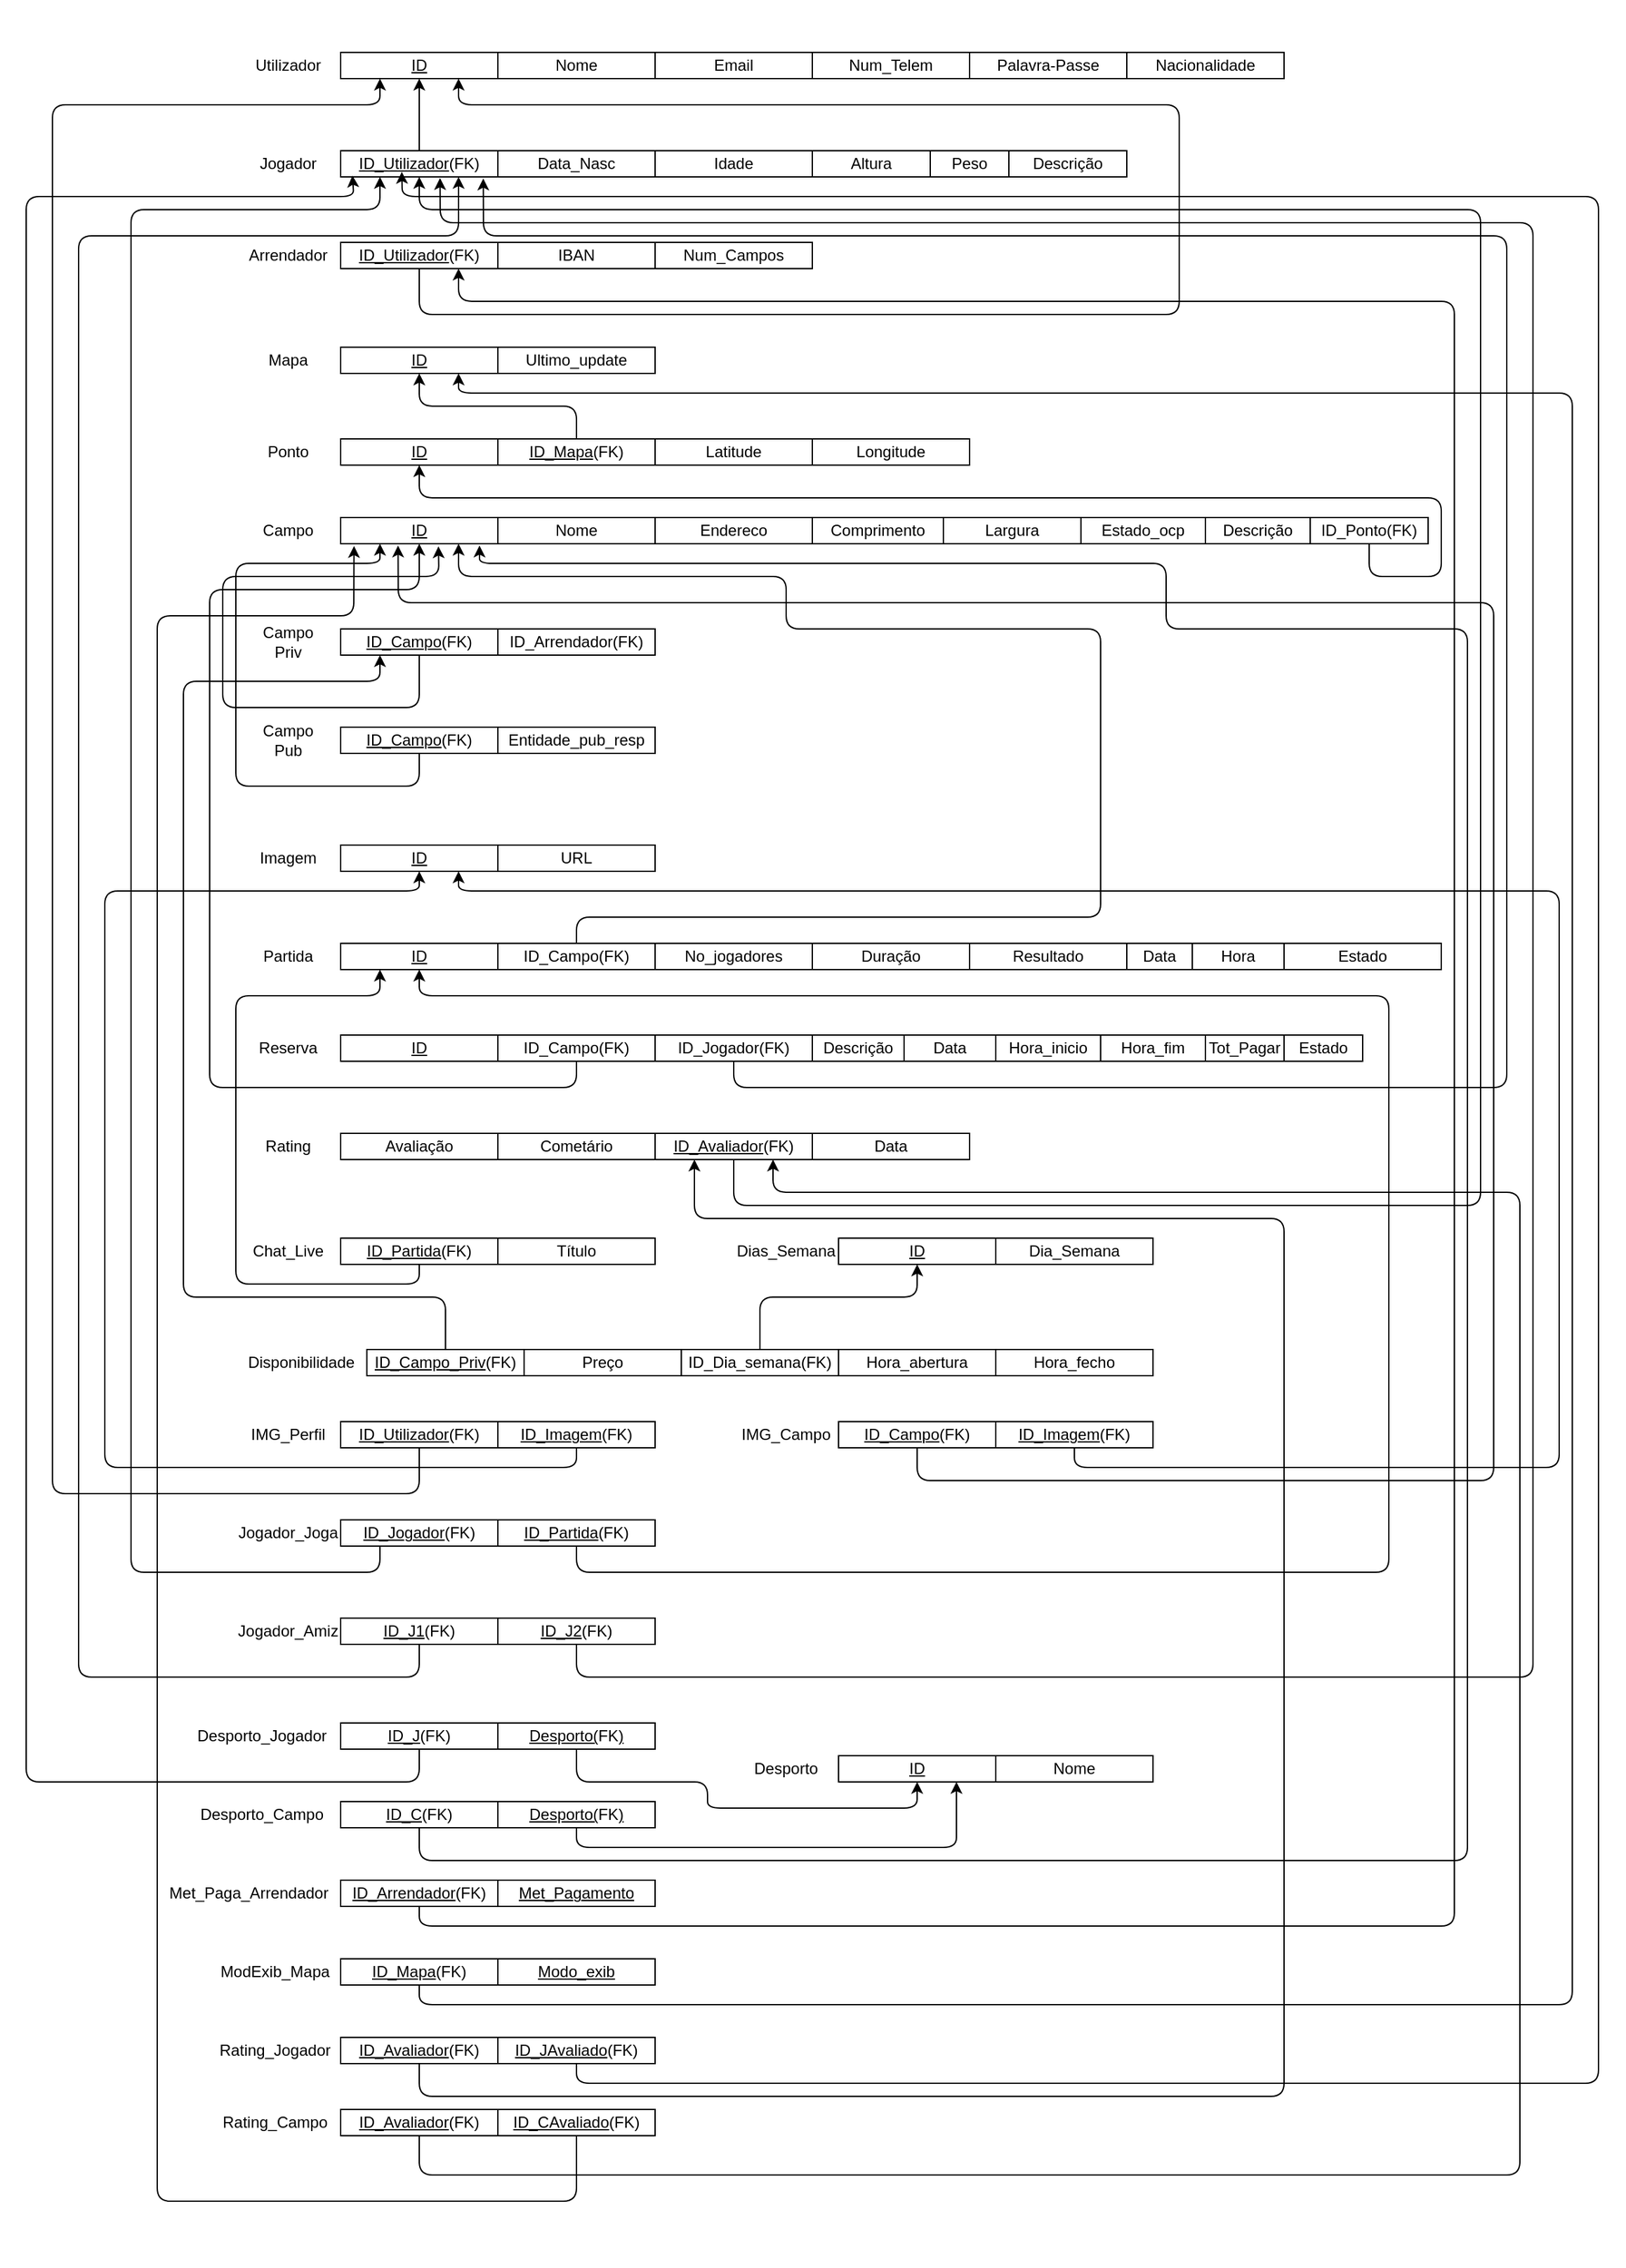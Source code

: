 <mxfile>
    <diagram id="jbAyWPN1_vUW8dfXuM_f" name="Page-1">
        <mxGraphModel dx="1309" dy="466" grid="1" gridSize="10" guides="1" tooltips="1" connect="1" arrows="1" fold="1" page="1" pageScale="1" pageWidth="850" pageHeight="1100" math="0" shadow="0">
            <root>
                <mxCell id="0"/>
                <mxCell id="1" parent="0"/>
                <mxCell id="243" value="" style="rounded=0;whiteSpace=wrap;html=1;shadow=0;strokeColor=none;" parent="1" vertex="1">
                    <mxGeometry x="-180" width="1240" height="1730" as="geometry"/>
                </mxCell>
                <mxCell id="3" value="&lt;u&gt;ID&lt;/u&gt;" style="rounded=0;whiteSpace=wrap;html=1;" parent="1" vertex="1">
                    <mxGeometry x="80" y="40" width="120" height="20" as="geometry"/>
                </mxCell>
                <mxCell id="4" value="Nome" style="rounded=0;whiteSpace=wrap;html=1;" parent="1" vertex="1">
                    <mxGeometry x="200" y="40" width="120" height="20" as="geometry"/>
                </mxCell>
                <mxCell id="5" value="Email" style="rounded=0;whiteSpace=wrap;html=1;" parent="1" vertex="1">
                    <mxGeometry x="320" y="40" width="120" height="20" as="geometry"/>
                </mxCell>
                <mxCell id="6" value="Num_Telem" style="rounded=0;whiteSpace=wrap;html=1;" parent="1" vertex="1">
                    <mxGeometry x="440" y="40" width="120" height="20" as="geometry"/>
                </mxCell>
                <mxCell id="7" value="Palavra-Passe" style="rounded=0;whiteSpace=wrap;html=1;" parent="1" vertex="1">
                    <mxGeometry x="560" y="40" width="120" height="20" as="geometry"/>
                </mxCell>
                <mxCell id="8" value="Nacionalidade" style="rounded=0;whiteSpace=wrap;html=1;" parent="1" vertex="1">
                    <mxGeometry x="680" y="40" width="120" height="20" as="geometry"/>
                </mxCell>
                <mxCell id="9" value="Utilizador" style="text;html=1;align=center;verticalAlign=middle;whiteSpace=wrap;rounded=0;" parent="1" vertex="1">
                    <mxGeometry x="10" y="35" width="60" height="30" as="geometry"/>
                </mxCell>
                <mxCell id="141" style="edgeStyle=none;html=1;exitX=0.5;exitY=1;exitDx=0;exitDy=0;entryX=0.5;entryY=1;entryDx=0;entryDy=0;" parent="1" source="10" target="3" edge="1">
                    <mxGeometry relative="1" as="geometry"/>
                </mxCell>
                <mxCell id="10" value="&lt;u&gt;ID_Utilizador&lt;/u&gt;(FK)" style="rounded=0;whiteSpace=wrap;html=1;" parent="1" vertex="1">
                    <mxGeometry x="80" y="115" width="120" height="20" as="geometry"/>
                </mxCell>
                <mxCell id="11" value="Idade" style="rounded=0;whiteSpace=wrap;html=1;" parent="1" vertex="1">
                    <mxGeometry x="320" y="115" width="120" height="20" as="geometry"/>
                </mxCell>
                <mxCell id="13" value="Descrição" style="rounded=0;whiteSpace=wrap;html=1;" parent="1" vertex="1">
                    <mxGeometry x="590" y="115" width="90" height="20" as="geometry"/>
                </mxCell>
                <mxCell id="16" value="Jogador" style="text;html=1;align=center;verticalAlign=middle;whiteSpace=wrap;rounded=0;" parent="1" vertex="1">
                    <mxGeometry x="10" y="110" width="60" height="30" as="geometry"/>
                </mxCell>
                <mxCell id="142" style="edgeStyle=none;html=1;exitX=0.5;exitY=1;exitDx=0;exitDy=0;entryX=0.75;entryY=1;entryDx=0;entryDy=0;" parent="1" source="24" target="3" edge="1">
                    <mxGeometry relative="1" as="geometry">
                        <Array as="points">
                            <mxPoint x="140" y="240"/>
                            <mxPoint x="720" y="240"/>
                            <mxPoint x="720" y="80"/>
                            <mxPoint x="170" y="80"/>
                        </Array>
                    </mxGeometry>
                </mxCell>
                <mxCell id="24" value="&lt;u&gt;ID_Utilizador&lt;/u&gt;(FK)" style="rounded=0;whiteSpace=wrap;html=1;" parent="1" vertex="1">
                    <mxGeometry x="80" y="185" width="120" height="20" as="geometry"/>
                </mxCell>
                <mxCell id="25" value="IBAN" style="rounded=0;whiteSpace=wrap;html=1;" parent="1" vertex="1">
                    <mxGeometry x="200" y="185" width="120" height="20" as="geometry"/>
                </mxCell>
                <mxCell id="26" value="Num_Campos" style="rounded=0;whiteSpace=wrap;html=1;" parent="1" vertex="1">
                    <mxGeometry x="320" y="185" width="120" height="20" as="geometry"/>
                </mxCell>
                <mxCell id="30" value="Arrendador" style="text;html=1;align=center;verticalAlign=middle;whiteSpace=wrap;rounded=0;" parent="1" vertex="1">
                    <mxGeometry x="10" y="180" width="60" height="30" as="geometry"/>
                </mxCell>
                <mxCell id="38" value="&lt;u&gt;ID&lt;/u&gt;" style="rounded=0;whiteSpace=wrap;html=1;" parent="1" vertex="1">
                    <mxGeometry x="80" y="395" width="120" height="20" as="geometry"/>
                </mxCell>
                <mxCell id="39" value="ID_Ponto" style="rounded=0;whiteSpace=wrap;html=1;" parent="1" vertex="1">
                    <mxGeometry x="200" y="395" width="120" height="20" as="geometry"/>
                </mxCell>
                <mxCell id="40" value="Comprimento" style="rounded=0;whiteSpace=wrap;html=1;" parent="1" vertex="1">
                    <mxGeometry x="440" y="395" width="100" height="20" as="geometry"/>
                </mxCell>
                <mxCell id="41" value="Endereco" style="rounded=0;whiteSpace=wrap;html=1;" parent="1" vertex="1">
                    <mxGeometry x="320" y="395" width="120" height="20" as="geometry"/>
                </mxCell>
                <mxCell id="52" value="&lt;u&gt;ID_Campo&lt;/u&gt;(FK)" style="rounded=0;whiteSpace=wrap;html=1;" parent="1" vertex="1">
                    <mxGeometry x="80" y="480" width="120" height="20" as="geometry"/>
                </mxCell>
                <mxCell id="53" value="ID_Arrendador(FK)" style="rounded=0;whiteSpace=wrap;html=1;" parent="1" vertex="1">
                    <mxGeometry x="200" y="480" width="120" height="20" as="geometry"/>
                </mxCell>
                <mxCell id="58" value="Campo Priv" style="text;html=1;align=center;verticalAlign=middle;whiteSpace=wrap;rounded=0;" parent="1" vertex="1">
                    <mxGeometry x="10" y="475" width="60" height="30" as="geometry"/>
                </mxCell>
                <mxCell id="154" style="edgeStyle=none;html=1;exitX=0.5;exitY=1;exitDx=0;exitDy=0;entryX=0.25;entryY=1;entryDx=0;entryDy=0;" parent="1" source="59" target="132" edge="1">
                    <mxGeometry relative="1" as="geometry">
                        <Array as="points">
                            <mxPoint x="140" y="600"/>
                            <mxPoint y="600"/>
                            <mxPoint y="430"/>
                            <mxPoint x="110" y="430"/>
                        </Array>
                    </mxGeometry>
                </mxCell>
                <mxCell id="59" value="&lt;u&gt;ID_Campo&lt;/u&gt;&lt;span style=&quot;color: rgb(0, 0, 0);&quot;&gt;(FK)&lt;/span&gt;" style="rounded=0;whiteSpace=wrap;html=1;" parent="1" vertex="1">
                    <mxGeometry x="80" y="555" width="120" height="20" as="geometry"/>
                </mxCell>
                <mxCell id="60" value="Entidade_pub_resp" style="rounded=0;whiteSpace=wrap;html=1;" parent="1" vertex="1">
                    <mxGeometry x="200" y="555" width="120" height="20" as="geometry"/>
                </mxCell>
                <mxCell id="65" value="Campo Pub" style="text;html=1;align=center;verticalAlign=middle;whiteSpace=wrap;rounded=0;" parent="1" vertex="1">
                    <mxGeometry x="10" y="550" width="60" height="30" as="geometry"/>
                </mxCell>
                <mxCell id="66" value="&lt;u&gt;ID&lt;/u&gt;" style="rounded=0;whiteSpace=wrap;html=1;" parent="1" vertex="1">
                    <mxGeometry x="80" y="645" width="120" height="20" as="geometry"/>
                </mxCell>
                <mxCell id="72" value="Imagem" style="text;html=1;align=center;verticalAlign=middle;whiteSpace=wrap;rounded=0;" parent="1" vertex="1">
                    <mxGeometry x="10" y="640" width="60" height="30" as="geometry"/>
                </mxCell>
                <mxCell id="73" value="&lt;u&gt;ID&lt;/u&gt;" style="rounded=0;whiteSpace=wrap;html=1;" parent="1" vertex="1">
                    <mxGeometry x="80" y="720" width="120" height="20" as="geometry"/>
                </mxCell>
                <mxCell id="152" style="edgeStyle=none;html=1;exitX=0.5;exitY=0;exitDx=0;exitDy=0;entryX=0.75;entryY=1;entryDx=0;entryDy=0;" parent="1" source="74" target="132" edge="1">
                    <mxGeometry relative="1" as="geometry">
                        <Array as="points">
                            <mxPoint x="260" y="700"/>
                            <mxPoint x="660" y="700"/>
                            <mxPoint x="660" y="480"/>
                            <mxPoint x="420" y="480"/>
                            <mxPoint x="420" y="440"/>
                            <mxPoint x="170" y="440"/>
                        </Array>
                    </mxGeometry>
                </mxCell>
                <mxCell id="74" value="ID_Campo(FK)" style="rounded=0;whiteSpace=wrap;html=1;" parent="1" vertex="1">
                    <mxGeometry x="200" y="720" width="120" height="20" as="geometry"/>
                </mxCell>
                <mxCell id="75" value="No_jogadores" style="rounded=0;whiteSpace=wrap;html=1;" parent="1" vertex="1">
                    <mxGeometry x="320" y="720" width="120" height="20" as="geometry"/>
                </mxCell>
                <mxCell id="76" value="Duração" style="rounded=0;whiteSpace=wrap;html=1;" parent="1" vertex="1">
                    <mxGeometry x="440" y="720" width="120" height="20" as="geometry"/>
                </mxCell>
                <mxCell id="77" value="Resultado" style="rounded=0;whiteSpace=wrap;html=1;" parent="1" vertex="1">
                    <mxGeometry x="560" y="720" width="120" height="20" as="geometry"/>
                </mxCell>
                <mxCell id="78" value="Data" style="rounded=0;whiteSpace=wrap;html=1;" parent="1" vertex="1">
                    <mxGeometry x="680" y="720" width="50" height="20" as="geometry"/>
                </mxCell>
                <mxCell id="79" value="Partida" style="text;html=1;align=center;verticalAlign=middle;whiteSpace=wrap;rounded=0;" parent="1" vertex="1">
                    <mxGeometry x="10" y="715" width="60" height="30" as="geometry"/>
                </mxCell>
                <mxCell id="80" value="&lt;u&gt;ID&lt;/u&gt;" style="rounded=0;whiteSpace=wrap;html=1;" parent="1" vertex="1">
                    <mxGeometry x="80" y="790" width="120" height="20" as="geometry"/>
                </mxCell>
                <mxCell id="150" style="edgeStyle=none;html=1;exitX=0.5;exitY=1;exitDx=0;exitDy=0;entryX=0.5;entryY=1;entryDx=0;entryDy=0;" parent="1" source="81" target="132" edge="1">
                    <mxGeometry relative="1" as="geometry">
                        <Array as="points">
                            <mxPoint x="260" y="830"/>
                            <mxPoint x="-20" y="830"/>
                            <mxPoint x="-20" y="450"/>
                            <mxPoint x="140" y="450"/>
                        </Array>
                    </mxGeometry>
                </mxCell>
                <mxCell id="81" value="ID_Campo(FK)" style="rounded=0;whiteSpace=wrap;html=1;" parent="1" vertex="1">
                    <mxGeometry x="200" y="790" width="120" height="20" as="geometry"/>
                </mxCell>
                <mxCell id="151" style="edgeStyle=none;html=1;exitX=0.5;exitY=1;exitDx=0;exitDy=0;entryX=0.907;entryY=1.061;entryDx=0;entryDy=0;entryPerimeter=0;" parent="1" source="82" target="10" edge="1">
                    <mxGeometry relative="1" as="geometry">
                        <Array as="points">
                            <mxPoint x="380" y="830"/>
                            <mxPoint x="970" y="830"/>
                            <mxPoint x="970" y="180"/>
                            <mxPoint x="189" y="180"/>
                        </Array>
                    </mxGeometry>
                </mxCell>
                <mxCell id="82" value="ID_Jogador(FK)" style="rounded=0;whiteSpace=wrap;html=1;" parent="1" vertex="1">
                    <mxGeometry x="320" y="790" width="120" height="20" as="geometry"/>
                </mxCell>
                <mxCell id="83" value="Descrição" style="rounded=0;whiteSpace=wrap;html=1;" parent="1" vertex="1">
                    <mxGeometry x="440" y="790" width="70" height="20" as="geometry"/>
                </mxCell>
                <mxCell id="84" value="Data" style="rounded=0;whiteSpace=wrap;html=1;" parent="1" vertex="1">
                    <mxGeometry x="510" y="790" width="70" height="20" as="geometry"/>
                </mxCell>
                <mxCell id="85" value="Hora_abertura" style="rounded=0;whiteSpace=wrap;html=1;" parent="1" vertex="1">
                    <mxGeometry x="460" y="1030" width="120" height="20" as="geometry"/>
                </mxCell>
                <mxCell id="86" value="Reserva" style="text;html=1;align=center;verticalAlign=middle;whiteSpace=wrap;rounded=0;" parent="1" vertex="1">
                    <mxGeometry x="10" y="785" width="60" height="30" as="geometry"/>
                </mxCell>
                <mxCell id="87" value="Avaliação" style="rounded=0;whiteSpace=wrap;html=1;" parent="1" vertex="1">
                    <mxGeometry x="80" y="865" width="120" height="20" as="geometry"/>
                </mxCell>
                <mxCell id="88" value="Cometário" style="rounded=0;whiteSpace=wrap;html=1;" parent="1" vertex="1">
                    <mxGeometry x="200" y="865" width="120" height="20" as="geometry"/>
                </mxCell>
                <mxCell id="93" value="Rating" style="text;html=1;align=center;verticalAlign=middle;whiteSpace=wrap;rounded=0;" parent="1" vertex="1">
                    <mxGeometry x="10" y="860" width="60" height="30" as="geometry"/>
                </mxCell>
                <mxCell id="146" style="edgeStyle=none;html=1;exitX=0.5;exitY=1;exitDx=0;exitDy=0;entryX=0.25;entryY=1;entryDx=0;entryDy=0;" parent="1" source="94" target="52" edge="1">
                    <mxGeometry relative="1" as="geometry">
                        <Array as="points">
                            <mxPoint x="160" y="990"/>
                            <mxPoint x="-40" y="990"/>
                            <mxPoint x="-40" y="520"/>
                            <mxPoint x="110" y="520"/>
                        </Array>
                    </mxGeometry>
                </mxCell>
                <mxCell id="94" value="&lt;u&gt;ID_Campo_Priv&lt;/u&gt;(FK)" style="rounded=0;whiteSpace=wrap;html=1;" parent="1" vertex="1">
                    <mxGeometry x="100" y="1030" width="120" height="20" as="geometry"/>
                </mxCell>
                <mxCell id="95" value="Preço" style="rounded=0;whiteSpace=wrap;html=1;" parent="1" vertex="1">
                    <mxGeometry x="220" y="1030" width="120" height="20" as="geometry"/>
                </mxCell>
                <mxCell id="100" value="Disponibilidade" style="text;html=1;align=center;verticalAlign=middle;whiteSpace=wrap;rounded=0;" parent="1" vertex="1">
                    <mxGeometry x="20" y="1025" width="60" height="30" as="geometry"/>
                </mxCell>
                <mxCell id="145" style="edgeStyle=none;html=1;exitX=0.5;exitY=1;exitDx=0;exitDy=0;entryX=0.25;entryY=1;entryDx=0;entryDy=0;" parent="1" source="101" target="73" edge="1">
                    <mxGeometry relative="1" as="geometry">
                        <Array as="points">
                            <mxPoint x="140" y="980"/>
                            <mxPoint y="980"/>
                            <mxPoint y="760"/>
                            <mxPoint x="110" y="760"/>
                        </Array>
                    </mxGeometry>
                </mxCell>
                <mxCell id="101" value="&lt;u&gt;ID_Partida&lt;/u&gt;(FK)" style="rounded=0;whiteSpace=wrap;html=1;" parent="1" vertex="1">
                    <mxGeometry x="80" y="945" width="120" height="20" as="geometry"/>
                </mxCell>
                <mxCell id="102" value="Título" style="rounded=0;whiteSpace=wrap;html=1;" parent="1" vertex="1">
                    <mxGeometry x="200" y="945" width="120" height="20" as="geometry"/>
                </mxCell>
                <mxCell id="107" value="Chat_Live" style="text;html=1;align=center;verticalAlign=middle;whiteSpace=wrap;rounded=0;" parent="1" vertex="1">
                    <mxGeometry x="10" y="940" width="60" height="30" as="geometry"/>
                </mxCell>
                <mxCell id="224" style="edgeStyle=none;html=1;exitX=0.5;exitY=1;exitDx=0;exitDy=0;entryX=0.25;entryY=1;entryDx=0;entryDy=0;" parent="1" source="108" target="3" edge="1">
                    <mxGeometry relative="1" as="geometry">
                        <Array as="points">
                            <mxPoint x="140" y="1140"/>
                            <mxPoint x="-140" y="1140"/>
                            <mxPoint x="-140" y="710"/>
                            <mxPoint x="-140" y="80"/>
                            <mxPoint x="110" y="80"/>
                        </Array>
                    </mxGeometry>
                </mxCell>
                <mxCell id="108" value="&lt;u&gt;ID_Utilizador&lt;/u&gt;(FK)" style="rounded=0;whiteSpace=wrap;html=1;" parent="1" vertex="1">
                    <mxGeometry x="80" y="1085" width="120" height="20" as="geometry"/>
                </mxCell>
                <mxCell id="153" style="edgeStyle=none;html=1;exitX=0.5;exitY=1;exitDx=0;exitDy=0;entryX=0.5;entryY=1;entryDx=0;entryDy=0;" parent="1" source="109" target="66" edge="1">
                    <mxGeometry relative="1" as="geometry">
                        <Array as="points">
                            <mxPoint x="260" y="1120"/>
                            <mxPoint x="-100" y="1120"/>
                            <mxPoint x="-100" y="680"/>
                            <mxPoint x="140" y="680"/>
                        </Array>
                    </mxGeometry>
                </mxCell>
                <mxCell id="109" value="&lt;u&gt;ID_Imagem&lt;/u&gt;(FK)" style="rounded=0;whiteSpace=wrap;html=1;" parent="1" vertex="1">
                    <mxGeometry x="200" y="1085" width="120" height="20" as="geometry"/>
                </mxCell>
                <mxCell id="114" value="IMG_Perfil" style="text;html=1;align=center;verticalAlign=middle;whiteSpace=wrap;rounded=0;" parent="1" vertex="1">
                    <mxGeometry x="10" y="1080" width="60" height="30" as="geometry"/>
                </mxCell>
                <mxCell id="139" style="edgeStyle=none;html=1;exitX=0.25;exitY=1;exitDx=0;exitDy=0;entryX=0.25;entryY=1;entryDx=0;entryDy=0;" parent="1" source="115" target="10" edge="1">
                    <mxGeometry relative="1" as="geometry">
                        <Array as="points">
                            <mxPoint x="110" y="1200"/>
                            <mxPoint x="-80" y="1200"/>
                            <mxPoint x="-80" y="160"/>
                            <mxPoint x="110" y="160"/>
                        </Array>
                    </mxGeometry>
                </mxCell>
                <mxCell id="115" value="&lt;u&gt;ID_Jogador&lt;/u&gt;(FK)" style="rounded=0;whiteSpace=wrap;html=1;" parent="1" vertex="1">
                    <mxGeometry x="80" y="1160" width="120" height="20" as="geometry"/>
                </mxCell>
                <mxCell id="140" style="edgeStyle=none;html=1;exitX=0.5;exitY=1;exitDx=0;exitDy=0;entryX=0.5;entryY=1;entryDx=0;entryDy=0;" parent="1" source="116" target="73" edge="1">
                    <mxGeometry relative="1" as="geometry">
                        <Array as="points">
                            <mxPoint x="260" y="1200"/>
                            <mxPoint x="880" y="1200"/>
                            <mxPoint x="880" y="760"/>
                            <mxPoint x="140" y="760"/>
                        </Array>
                    </mxGeometry>
                </mxCell>
                <mxCell id="116" value="&lt;u&gt;ID_Partida&lt;/u&gt;(FK)" style="rounded=0;whiteSpace=wrap;html=1;" parent="1" vertex="1">
                    <mxGeometry x="200" y="1160" width="120" height="20" as="geometry"/>
                </mxCell>
                <mxCell id="121" value="Jogador_Joga" style="text;html=1;align=center;verticalAlign=middle;whiteSpace=wrap;rounded=0;" parent="1" vertex="1">
                    <mxGeometry x="10" y="1155" width="60" height="30" as="geometry"/>
                </mxCell>
                <mxCell id="132" value="&lt;u&gt;ID&lt;/u&gt;" style="rounded=0;whiteSpace=wrap;html=1;" parent="1" vertex="1">
                    <mxGeometry x="80" y="395" width="120" height="20" as="geometry"/>
                </mxCell>
                <mxCell id="133" value="Nome" style="rounded=0;whiteSpace=wrap;html=1;" parent="1" vertex="1">
                    <mxGeometry x="200" y="395" width="120" height="20" as="geometry"/>
                </mxCell>
                <mxCell id="164" style="edgeStyle=none;html=1;exitX=0.5;exitY=1;exitDx=0;exitDy=0;entryX=0.5;entryY=1;entryDx=0;entryDy=0;" parent="1" source="166" target="160" edge="1">
                    <mxGeometry relative="1" as="geometry">
                        <Array as="points">
                            <mxPoint x="865" y="440"/>
                            <mxPoint x="920" y="440"/>
                            <mxPoint x="920" y="380"/>
                            <mxPoint x="820" y="380"/>
                            <mxPoint x="140" y="380"/>
                        </Array>
                    </mxGeometry>
                </mxCell>
                <mxCell id="135" value="Estado_ocp" style="rounded=0;whiteSpace=wrap;html=1;" parent="1" vertex="1">
                    <mxGeometry x="645" y="395" width="95" height="20" as="geometry"/>
                </mxCell>
                <mxCell id="136" value="Campo" style="text;html=1;align=center;verticalAlign=middle;whiteSpace=wrap;rounded=0;" parent="1" vertex="1">
                    <mxGeometry x="10" y="390" width="60" height="30" as="geometry"/>
                </mxCell>
                <mxCell id="138" value="Hora" style="rounded=0;whiteSpace=wrap;html=1;" parent="1" vertex="1">
                    <mxGeometry x="730" y="720" width="70" height="20" as="geometry"/>
                </mxCell>
                <mxCell id="155" style="edgeStyle=none;html=1;exitX=0.5;exitY=1;exitDx=0;exitDy=0;entryX=0.622;entryY=1.1;entryDx=0;entryDy=0;entryPerimeter=0;" parent="1" source="52" target="132" edge="1">
                    <mxGeometry relative="1" as="geometry">
                        <Array as="points">
                            <mxPoint x="140" y="540"/>
                            <mxPoint x="-10" y="540"/>
                            <mxPoint x="-10" y="440"/>
                            <mxPoint x="155" y="440"/>
                        </Array>
                    </mxGeometry>
                </mxCell>
                <mxCell id="160" value="&lt;u&gt;ID&lt;/u&gt;" style="rounded=0;whiteSpace=wrap;html=1;" parent="1" vertex="1">
                    <mxGeometry x="80" y="335" width="120" height="20" as="geometry"/>
                </mxCell>
                <mxCell id="161" value="Latitude" style="rounded=0;whiteSpace=wrap;html=1;" parent="1" vertex="1">
                    <mxGeometry x="320" y="335" width="120" height="20" as="geometry"/>
                </mxCell>
                <mxCell id="162" value="Ponto" style="text;html=1;align=center;verticalAlign=middle;whiteSpace=wrap;rounded=0;" parent="1" vertex="1">
                    <mxGeometry x="10" y="330" width="60" height="30" as="geometry"/>
                </mxCell>
                <mxCell id="166" value="ID_Ponto(FK)" style="rounded=0;whiteSpace=wrap;html=1;" parent="1" vertex="1">
                    <mxGeometry x="820" y="395" width="90" height="20" as="geometry"/>
                </mxCell>
                <mxCell id="167" value="Descrição&lt;span style=&quot;font-family: monospace; font-size: 0px; text-align: start; text-wrap-mode: nowrap;&quot;&gt;%3CmxGraphModel%3E%3Croot%3E%3CmxCell%20id%3D%220%22%2F%3E%3CmxCell%20id%3D%221%22%20parent%3D%220%22%2F%3E%3CmxCell%20id%3D%222%22%20value%3D%22ID_Ponto(FK)%22%20style%3D%22rounded%3D0%3BwhiteSpace%3Dwrap%3Bhtml%3D1%3B%22%20vertex%3D%221%22%20parent%3D%221%22%3E%3CmxGeometry%20x%3D%22440%22%20y%3D%22395%22%20width%3D%22120%22%20height%3D%2220%22%20as%3D%22geometry%22%2F%3E%3C%2FmxCell%3E%3C%2Froot%3E%3C%2FmxGraphModel%3E&lt;/span&gt;" style="rounded=0;whiteSpace=wrap;html=1;" parent="1" vertex="1">
                    <mxGeometry x="740" y="395" width="80" height="20" as="geometry"/>
                </mxCell>
                <mxCell id="210" style="edgeStyle=none;html=1;exitX=0.5;exitY=1;exitDx=0;exitDy=0;entryX=0.75;entryY=1;entryDx=0;entryDy=0;" parent="1" source="176" target="10" edge="1">
                    <mxGeometry relative="1" as="geometry">
                        <Array as="points">
                            <mxPoint x="140" y="1280"/>
                            <mxPoint x="-120" y="1280"/>
                            <mxPoint x="-120" y="180"/>
                            <mxPoint x="170" y="180"/>
                        </Array>
                    </mxGeometry>
                </mxCell>
                <mxCell id="176" value="&lt;u&gt;ID_J1&lt;/u&gt;(FK)" style="rounded=0;whiteSpace=wrap;html=1;" parent="1" vertex="1">
                    <mxGeometry x="80" y="1235" width="120" height="20" as="geometry"/>
                </mxCell>
                <mxCell id="177" value="&lt;u&gt;ID_J2&lt;/u&gt;(FK)" style="rounded=0;whiteSpace=wrap;html=1;" parent="1" vertex="1">
                    <mxGeometry x="200" y="1235" width="120" height="20" as="geometry"/>
                </mxCell>
                <mxCell id="178" value="Jogador_Amiz" style="text;html=1;align=center;verticalAlign=middle;whiteSpace=wrap;rounded=0;" parent="1" vertex="1">
                    <mxGeometry x="10" y="1230" width="60" height="30" as="geometry"/>
                </mxCell>
                <mxCell id="185" style="edgeStyle=none;html=1;exitX=0.5;exitY=0;exitDx=0;exitDy=0;entryX=0.5;entryY=1;entryDx=0;entryDy=0;" parent="1" source="179" target="184" edge="1">
                    <mxGeometry relative="1" as="geometry">
                        <Array as="points">
                            <mxPoint x="260" y="310"/>
                            <mxPoint x="140" y="310"/>
                        </Array>
                    </mxGeometry>
                </mxCell>
                <mxCell id="179" value="&lt;u&gt;ID_Mapa&lt;/u&gt;(FK)" style="rounded=0;whiteSpace=wrap;html=1;" parent="1" vertex="1">
                    <mxGeometry x="200" y="335" width="120" height="20" as="geometry"/>
                </mxCell>
                <mxCell id="180" value="" style="rounded=0;whiteSpace=wrap;html=1;" parent="1" vertex="1">
                    <mxGeometry x="80" y="265" width="120" height="20" as="geometry"/>
                </mxCell>
                <mxCell id="182" value="Ultimo_update" style="rounded=0;whiteSpace=wrap;html=1;" parent="1" vertex="1">
                    <mxGeometry x="200" y="265" width="120" height="20" as="geometry"/>
                </mxCell>
                <mxCell id="183" value="Mapa" style="text;html=1;align=center;verticalAlign=middle;whiteSpace=wrap;rounded=0;" parent="1" vertex="1">
                    <mxGeometry x="10" y="260" width="60" height="30" as="geometry"/>
                </mxCell>
                <mxCell id="184" value="&lt;u&gt;ID&lt;/u&gt;" style="rounded=0;whiteSpace=wrap;html=1;" parent="1" vertex="1">
                    <mxGeometry x="80" y="265" width="120" height="20" as="geometry"/>
                </mxCell>
                <mxCell id="189" value="&lt;u&gt;ID_J&lt;/u&gt;(FK)" style="rounded=0;whiteSpace=wrap;html=1;" parent="1" vertex="1">
                    <mxGeometry x="80" y="1315" width="120" height="20" as="geometry"/>
                </mxCell>
                <mxCell id="234" style="edgeStyle=none;html=1;exitX=0.5;exitY=1;exitDx=0;exitDy=0;entryX=0.5;entryY=1;entryDx=0;entryDy=0;" parent="1" source="190" target="231" edge="1">
                    <mxGeometry relative="1" as="geometry">
                        <Array as="points">
                            <mxPoint x="260" y="1360"/>
                            <mxPoint x="360" y="1360"/>
                            <mxPoint x="360" y="1380"/>
                            <mxPoint x="520" y="1380"/>
                        </Array>
                    </mxGeometry>
                </mxCell>
                <mxCell id="190" value="&lt;u&gt;Desporto(&lt;/u&gt;FK&lt;u&gt;)&lt;/u&gt;" style="rounded=0;whiteSpace=wrap;html=1;" parent="1" vertex="1">
                    <mxGeometry x="200" y="1315" width="120" height="20" as="geometry"/>
                </mxCell>
                <mxCell id="191" value="Desporto_Jogador" style="text;html=1;align=center;verticalAlign=middle;whiteSpace=wrap;rounded=0;" parent="1" vertex="1">
                    <mxGeometry x="-10" y="1310" width="60" height="30" as="geometry"/>
                </mxCell>
                <mxCell id="192" value="&lt;u&gt;ID_C&lt;/u&gt;(FK)" style="rounded=0;whiteSpace=wrap;html=1;" parent="1" vertex="1">
                    <mxGeometry x="80" y="1375" width="120" height="20" as="geometry"/>
                </mxCell>
                <mxCell id="235" style="edgeStyle=none;html=1;exitX=0.5;exitY=1;exitDx=0;exitDy=0;entryX=0.75;entryY=1;entryDx=0;entryDy=0;" parent="1" source="193" target="231" edge="1">
                    <mxGeometry relative="1" as="geometry">
                        <Array as="points">
                            <mxPoint x="260" y="1410"/>
                            <mxPoint x="420" y="1410"/>
                            <mxPoint x="550" y="1410"/>
                            <mxPoint x="550" y="1395"/>
                        </Array>
                    </mxGeometry>
                </mxCell>
                <mxCell id="193" value="&lt;u&gt;Desporto(&lt;/u&gt;FK&lt;u&gt;)&lt;/u&gt;" style="rounded=0;whiteSpace=wrap;html=1;" parent="1" vertex="1">
                    <mxGeometry x="200" y="1375" width="120" height="20" as="geometry"/>
                </mxCell>
                <mxCell id="194" value="Desporto_Campo" style="text;html=1;align=center;verticalAlign=middle;whiteSpace=wrap;rounded=0;" parent="1" vertex="1">
                    <mxGeometry x="-10" y="1370" width="60" height="30" as="geometry"/>
                </mxCell>
                <mxCell id="217" style="edgeStyle=none;html=1;exitX=0.5;exitY=1;exitDx=0;exitDy=0;entryX=0.75;entryY=1;entryDx=0;entryDy=0;" parent="1" source="195" target="24" edge="1">
                    <mxGeometry relative="1" as="geometry">
                        <Array as="points">
                            <mxPoint x="140" y="1470"/>
                            <mxPoint x="930" y="1470"/>
                            <mxPoint x="930" y="780"/>
                            <mxPoint x="930" y="230"/>
                            <mxPoint x="170" y="230"/>
                        </Array>
                    </mxGeometry>
                </mxCell>
                <mxCell id="195" value="&lt;u&gt;ID_Arrendador&lt;/u&gt;(FK)" style="rounded=0;whiteSpace=wrap;html=1;" parent="1" vertex="1">
                    <mxGeometry x="80" y="1435" width="120" height="20" as="geometry"/>
                </mxCell>
                <mxCell id="196" value="&lt;u&gt;Met_Pagamento&lt;/u&gt;" style="rounded=0;whiteSpace=wrap;html=1;" parent="1" vertex="1">
                    <mxGeometry x="200" y="1435" width="120" height="20" as="geometry"/>
                </mxCell>
                <mxCell id="197" value="Met_Paga_Arrendador" style="text;html=1;align=center;verticalAlign=middle;whiteSpace=wrap;rounded=0;" parent="1" vertex="1">
                    <mxGeometry x="-20" y="1430" width="60" height="30" as="geometry"/>
                </mxCell>
                <mxCell id="218" style="edgeStyle=none;html=1;exitX=0.5;exitY=1;exitDx=0;exitDy=0;entryX=0.75;entryY=1;entryDx=0;entryDy=0;" parent="1" source="198" target="184" edge="1">
                    <mxGeometry relative="1" as="geometry">
                        <Array as="points">
                            <mxPoint x="140" y="1530"/>
                            <mxPoint x="1020" y="1530"/>
                            <mxPoint x="1020" y="300"/>
                            <mxPoint x="170" y="300"/>
                        </Array>
                    </mxGeometry>
                </mxCell>
                <mxCell id="198" value="&lt;u&gt;ID_Mapa&lt;/u&gt;(FK)" style="rounded=0;whiteSpace=wrap;html=1;" parent="1" vertex="1">
                    <mxGeometry x="80" y="1495" width="120" height="20" as="geometry"/>
                </mxCell>
                <mxCell id="199" value="&lt;u&gt;Modo_exib&lt;/u&gt;" style="rounded=0;whiteSpace=wrap;html=1;" parent="1" vertex="1">
                    <mxGeometry x="200" y="1495" width="120" height="20" as="geometry"/>
                </mxCell>
                <mxCell id="200" value="ModExib_Mapa" style="text;html=1;align=center;verticalAlign=middle;whiteSpace=wrap;rounded=0;" parent="1" vertex="1">
                    <mxGeometry y="1490" width="60" height="30" as="geometry"/>
                </mxCell>
                <mxCell id="203" style="edgeStyle=none;html=1;exitX=0.5;exitY=1;exitDx=0;exitDy=0;entryX=0.5;entryY=1;entryDx=0;entryDy=0;" parent="1" source="201" target="10" edge="1">
                    <mxGeometry relative="1" as="geometry">
                        <Array as="points">
                            <mxPoint x="380" y="920"/>
                            <mxPoint x="950" y="920"/>
                            <mxPoint x="950" y="530"/>
                            <mxPoint x="950" y="160"/>
                            <mxPoint x="140" y="160"/>
                        </Array>
                    </mxGeometry>
                </mxCell>
                <mxCell id="201" value="&lt;u&gt;ID_Avaliador&lt;/u&gt;(FK)" style="rounded=0;whiteSpace=wrap;html=1;" parent="1" vertex="1">
                    <mxGeometry x="320" y="865" width="120" height="20" as="geometry"/>
                </mxCell>
                <mxCell id="225" style="edgeStyle=none;html=1;exitX=0.5;exitY=1;exitDx=0;exitDy=0;entryX=0.25;entryY=1;entryDx=0;entryDy=0;" parent="1" source="204" target="201" edge="1">
                    <mxGeometry relative="1" as="geometry">
                        <Array as="points">
                            <mxPoint x="140" y="1600"/>
                            <mxPoint x="460" y="1600"/>
                            <mxPoint x="800" y="1600"/>
                            <mxPoint x="800" y="1320"/>
                            <mxPoint x="800" y="930"/>
                            <mxPoint x="350" y="930"/>
                        </Array>
                    </mxGeometry>
                </mxCell>
                <mxCell id="204" value="&lt;u&gt;ID_Avaliador&lt;/u&gt;(FK)" style="rounded=0;whiteSpace=wrap;html=1;" parent="1" vertex="1">
                    <mxGeometry x="80" y="1555" width="120" height="20" as="geometry"/>
                </mxCell>
                <mxCell id="205" value="&lt;u&gt;ID_JAvaliado&lt;/u&gt;(FK)" style="rounded=0;whiteSpace=wrap;html=1;" parent="1" vertex="1">
                    <mxGeometry x="200" y="1555" width="120" height="20" as="geometry"/>
                </mxCell>
                <mxCell id="206" value="Rating_Jogador" style="text;html=1;align=center;verticalAlign=middle;whiteSpace=wrap;rounded=0;" parent="1" vertex="1">
                    <mxGeometry y="1550" width="60" height="30" as="geometry"/>
                </mxCell>
                <mxCell id="226" style="edgeStyle=none;html=1;exitX=0.5;exitY=1;exitDx=0;exitDy=0;entryX=0.75;entryY=1;entryDx=0;entryDy=0;" parent="1" source="207" target="201" edge="1">
                    <mxGeometry relative="1" as="geometry">
                        <Array as="points">
                            <mxPoint x="140" y="1660"/>
                            <mxPoint x="980" y="1660"/>
                            <mxPoint x="980" y="910"/>
                            <mxPoint x="410" y="910"/>
                        </Array>
                    </mxGeometry>
                </mxCell>
                <mxCell id="207" value="&lt;u&gt;ID_Avaliador&lt;/u&gt;(FK)" style="rounded=0;whiteSpace=wrap;html=1;" parent="1" vertex="1">
                    <mxGeometry x="80" y="1610" width="120" height="20" as="geometry"/>
                </mxCell>
                <mxCell id="228" style="edgeStyle=none;html=1;exitX=0.5;exitY=1;exitDx=0;exitDy=0;entryX=0.085;entryY=1.087;entryDx=0;entryDy=0;entryPerimeter=0;" parent="1" source="208" target="132" edge="1">
                    <mxGeometry relative="1" as="geometry">
                        <mxPoint x="80" y="393.059" as="targetPoint"/>
                        <Array as="points">
                            <mxPoint x="260" y="1680"/>
                            <mxPoint x="-60" y="1680"/>
                            <mxPoint x="-60" y="1100"/>
                            <mxPoint x="-60" y="470"/>
                            <mxPoint x="90" y="470"/>
                        </Array>
                    </mxGeometry>
                </mxCell>
                <mxCell id="208" value="&lt;u&gt;ID_CAvaliado&lt;/u&gt;(FK)" style="rounded=0;whiteSpace=wrap;html=1;" parent="1" vertex="1">
                    <mxGeometry x="200" y="1610" width="120" height="20" as="geometry"/>
                </mxCell>
                <mxCell id="209" value="Rating_Campo" style="text;html=1;align=center;verticalAlign=middle;whiteSpace=wrap;rounded=0;" parent="1" vertex="1">
                    <mxGeometry y="1605" width="60" height="30" as="geometry"/>
                </mxCell>
                <mxCell id="211" style="edgeStyle=none;html=1;exitX=0.5;exitY=1;exitDx=0;exitDy=0;entryX=0.632;entryY=1.044;entryDx=0;entryDy=0;entryPerimeter=0;" parent="1" source="177" target="10" edge="1">
                    <mxGeometry relative="1" as="geometry">
                        <Array as="points">
                            <mxPoint x="260" y="1280"/>
                            <mxPoint x="990" y="1280"/>
                            <mxPoint x="990" y="170"/>
                            <mxPoint x="156" y="170"/>
                        </Array>
                    </mxGeometry>
                </mxCell>
                <mxCell id="215" style="edgeStyle=none;html=1;exitX=0.5;exitY=1;exitDx=0;exitDy=0;entryX=0.075;entryY=0.95;entryDx=0;entryDy=0;entryPerimeter=0;" parent="1" source="189" target="10" edge="1">
                    <mxGeometry relative="1" as="geometry">
                        <Array as="points">
                            <mxPoint x="140" y="1360"/>
                            <mxPoint x="-160" y="1360"/>
                            <mxPoint x="-160" y="950"/>
                            <mxPoint x="-160" y="150"/>
                            <mxPoint x="90" y="150"/>
                        </Array>
                    </mxGeometry>
                </mxCell>
                <mxCell id="216" style="edgeStyle=none;html=1;exitX=0.5;exitY=1;exitDx=0;exitDy=0;entryX=0.883;entryY=1.068;entryDx=0;entryDy=0;entryPerimeter=0;" parent="1" source="192" target="132" edge="1">
                    <mxGeometry relative="1" as="geometry">
                        <Array as="points">
                            <mxPoint x="140" y="1420"/>
                            <mxPoint x="940" y="1420"/>
                            <mxPoint x="940" y="1030"/>
                            <mxPoint x="940" y="480"/>
                            <mxPoint x="710" y="480"/>
                            <mxPoint x="710" y="430"/>
                            <mxPoint x="186" y="430"/>
                        </Array>
                    </mxGeometry>
                </mxCell>
                <mxCell id="222" style="edgeStyle=none;html=1;exitX=0.5;exitY=1;exitDx=0;exitDy=0;entryX=0.365;entryY=1.068;entryDx=0;entryDy=0;entryPerimeter=0;" parent="1" source="219" target="132" edge="1">
                    <mxGeometry relative="1" as="geometry">
                        <Array as="points">
                            <mxPoint x="520" y="1130"/>
                            <mxPoint x="960" y="1130"/>
                            <mxPoint x="960" y="460"/>
                            <mxPoint x="124" y="460"/>
                        </Array>
                    </mxGeometry>
                </mxCell>
                <mxCell id="219" value="&lt;u&gt;ID_Campo&lt;/u&gt;(FK)" style="rounded=0;whiteSpace=wrap;html=1;" parent="1" vertex="1">
                    <mxGeometry x="460" y="1085" width="120" height="20" as="geometry"/>
                </mxCell>
                <mxCell id="223" style="edgeStyle=none;html=1;exitX=0.5;exitY=1;exitDx=0;exitDy=0;entryX=0.75;entryY=1;entryDx=0;entryDy=0;" parent="1" source="220" target="66" edge="1">
                    <mxGeometry relative="1" as="geometry">
                        <Array as="points">
                            <mxPoint x="640" y="1120"/>
                            <mxPoint x="1010" y="1120"/>
                            <mxPoint x="1010" y="680"/>
                            <mxPoint x="170" y="680"/>
                        </Array>
                    </mxGeometry>
                </mxCell>
                <mxCell id="220" value="&lt;u&gt;ID_Imagem&lt;/u&gt;(FK)" style="rounded=0;whiteSpace=wrap;html=1;" parent="1" vertex="1">
                    <mxGeometry x="580" y="1085" width="120" height="20" as="geometry"/>
                </mxCell>
                <mxCell id="221" value="IMG_Campo" style="text;html=1;align=center;verticalAlign=middle;whiteSpace=wrap;rounded=0;" parent="1" vertex="1">
                    <mxGeometry x="390" y="1080" width="60" height="30" as="geometry"/>
                </mxCell>
                <mxCell id="227" style="edgeStyle=none;html=1;exitX=0.5;exitY=1;exitDx=0;exitDy=0;entryX=0.389;entryY=0.809;entryDx=0;entryDy=0;entryPerimeter=0;" parent="1" source="205" target="10" edge="1">
                    <mxGeometry relative="1" as="geometry">
                        <Array as="points">
                            <mxPoint x="260" y="1590"/>
                            <mxPoint x="1040" y="1590"/>
                            <mxPoint x="1040" y="760"/>
                            <mxPoint x="1040" y="150"/>
                            <mxPoint x="310" y="150"/>
                            <mxPoint x="127" y="150"/>
                        </Array>
                    </mxGeometry>
                </mxCell>
                <mxCell id="231" value="&lt;u&gt;ID&lt;/u&gt;" style="rounded=0;whiteSpace=wrap;html=1;" parent="1" vertex="1">
                    <mxGeometry x="460" y="1340" width="120" height="20" as="geometry"/>
                </mxCell>
                <mxCell id="232" value="Nome" style="rounded=0;whiteSpace=wrap;html=1;" parent="1" vertex="1">
                    <mxGeometry x="580" y="1340" width="120" height="20" as="geometry"/>
                </mxCell>
                <mxCell id="233" value="Desporto" style="text;html=1;align=center;verticalAlign=middle;whiteSpace=wrap;rounded=0;" parent="1" vertex="1">
                    <mxGeometry x="390" y="1335" width="60" height="30" as="geometry"/>
                </mxCell>
                <mxCell id="238" value="Longitude" style="rounded=0;whiteSpace=wrap;html=1;" parent="1" vertex="1">
                    <mxGeometry x="440" y="335" width="120" height="20" as="geometry"/>
                </mxCell>
                <mxCell id="239" value="Largura" style="rounded=0;whiteSpace=wrap;html=1;" parent="1" vertex="1">
                    <mxGeometry x="540" y="395" width="105" height="20" as="geometry"/>
                </mxCell>
                <mxCell id="241" value="Data" style="rounded=0;whiteSpace=wrap;html=1;" parent="1" vertex="1">
                    <mxGeometry x="440" y="865" width="120" height="20" as="geometry"/>
                </mxCell>
                <mxCell id="257" style="edgeStyle=none;html=1;exitX=0.5;exitY=0;exitDx=0;exitDy=0;entryX=0.5;entryY=1;entryDx=0;entryDy=0;" parent="1" source="244" target="253" edge="1">
                    <mxGeometry relative="1" as="geometry">
                        <mxPoint x="520" y="970" as="targetPoint"/>
                        <Array as="points">
                            <mxPoint x="400" y="990"/>
                            <mxPoint x="520" y="990"/>
                        </Array>
                    </mxGeometry>
                </mxCell>
                <mxCell id="244" value="ID_Dia_semana(FK)" style="rounded=0;whiteSpace=wrap;html=1;" parent="1" vertex="1">
                    <mxGeometry x="340" y="1030" width="120" height="20" as="geometry"/>
                </mxCell>
                <mxCell id="253" value="&lt;u&gt;ID&lt;/u&gt;" style="rounded=0;whiteSpace=wrap;html=1;" parent="1" vertex="1">
                    <mxGeometry x="460" y="945" width="120" height="20" as="geometry"/>
                </mxCell>
                <mxCell id="254" value="Dia_Semana" style="rounded=0;whiteSpace=wrap;html=1;" parent="1" vertex="1">
                    <mxGeometry x="580" y="945" width="120" height="20" as="geometry"/>
                </mxCell>
                <mxCell id="255" value="Dias_Semana" style="text;html=1;align=center;verticalAlign=middle;whiteSpace=wrap;rounded=0;" parent="1" vertex="1">
                    <mxGeometry x="390" y="940" width="60" height="30" as="geometry"/>
                </mxCell>
                <mxCell id="261" value="Hora_fim" style="rounded=0;whiteSpace=wrap;html=1;" parent="1" vertex="1">
                    <mxGeometry x="660" y="790" width="80" height="20" as="geometry"/>
                </mxCell>
                <mxCell id="262" value="Hora_inicio" style="rounded=0;whiteSpace=wrap;html=1;" parent="1" vertex="1">
                    <mxGeometry x="580" y="790" width="80" height="20" as="geometry"/>
                </mxCell>
                <mxCell id="263" value="Hora_fecho" style="rounded=0;whiteSpace=wrap;html=1;" parent="1" vertex="1">
                    <mxGeometry x="580" y="1030" width="120" height="20" as="geometry"/>
                </mxCell>
                <mxCell id="264" value="Data_Nasc" style="rounded=0;whiteSpace=wrap;html=1;" vertex="1" parent="1">
                    <mxGeometry x="200" y="115" width="120" height="20" as="geometry"/>
                </mxCell>
                <mxCell id="265" value="Altura" style="rounded=0;whiteSpace=wrap;html=1;" vertex="1" parent="1">
                    <mxGeometry x="440" y="115" width="90" height="20" as="geometry"/>
                </mxCell>
                <mxCell id="266" value="Peso" style="rounded=0;whiteSpace=wrap;html=1;" vertex="1" parent="1">
                    <mxGeometry x="530" y="115" width="60" height="20" as="geometry"/>
                </mxCell>
                <mxCell id="269" value="URL" style="rounded=0;whiteSpace=wrap;html=1;" vertex="1" parent="1">
                    <mxGeometry x="200" y="645" width="120" height="20" as="geometry"/>
                </mxCell>
                <mxCell id="270" value="Estado" style="rounded=0;whiteSpace=wrap;html=1;" vertex="1" parent="1">
                    <mxGeometry x="800" y="720" width="120" height="20" as="geometry"/>
                </mxCell>
                <mxCell id="273" value="Estado" style="rounded=0;whiteSpace=wrap;html=1;" vertex="1" parent="1">
                    <mxGeometry x="800" y="790" width="60" height="20" as="geometry"/>
                </mxCell>
                <mxCell id="274" value="Tot_Pagar" style="rounded=0;whiteSpace=wrap;html=1;" vertex="1" parent="1">
                    <mxGeometry x="740" y="790" width="60" height="20" as="geometry"/>
                </mxCell>
            </root>
        </mxGraphModel>
    </diagram>
</mxfile>